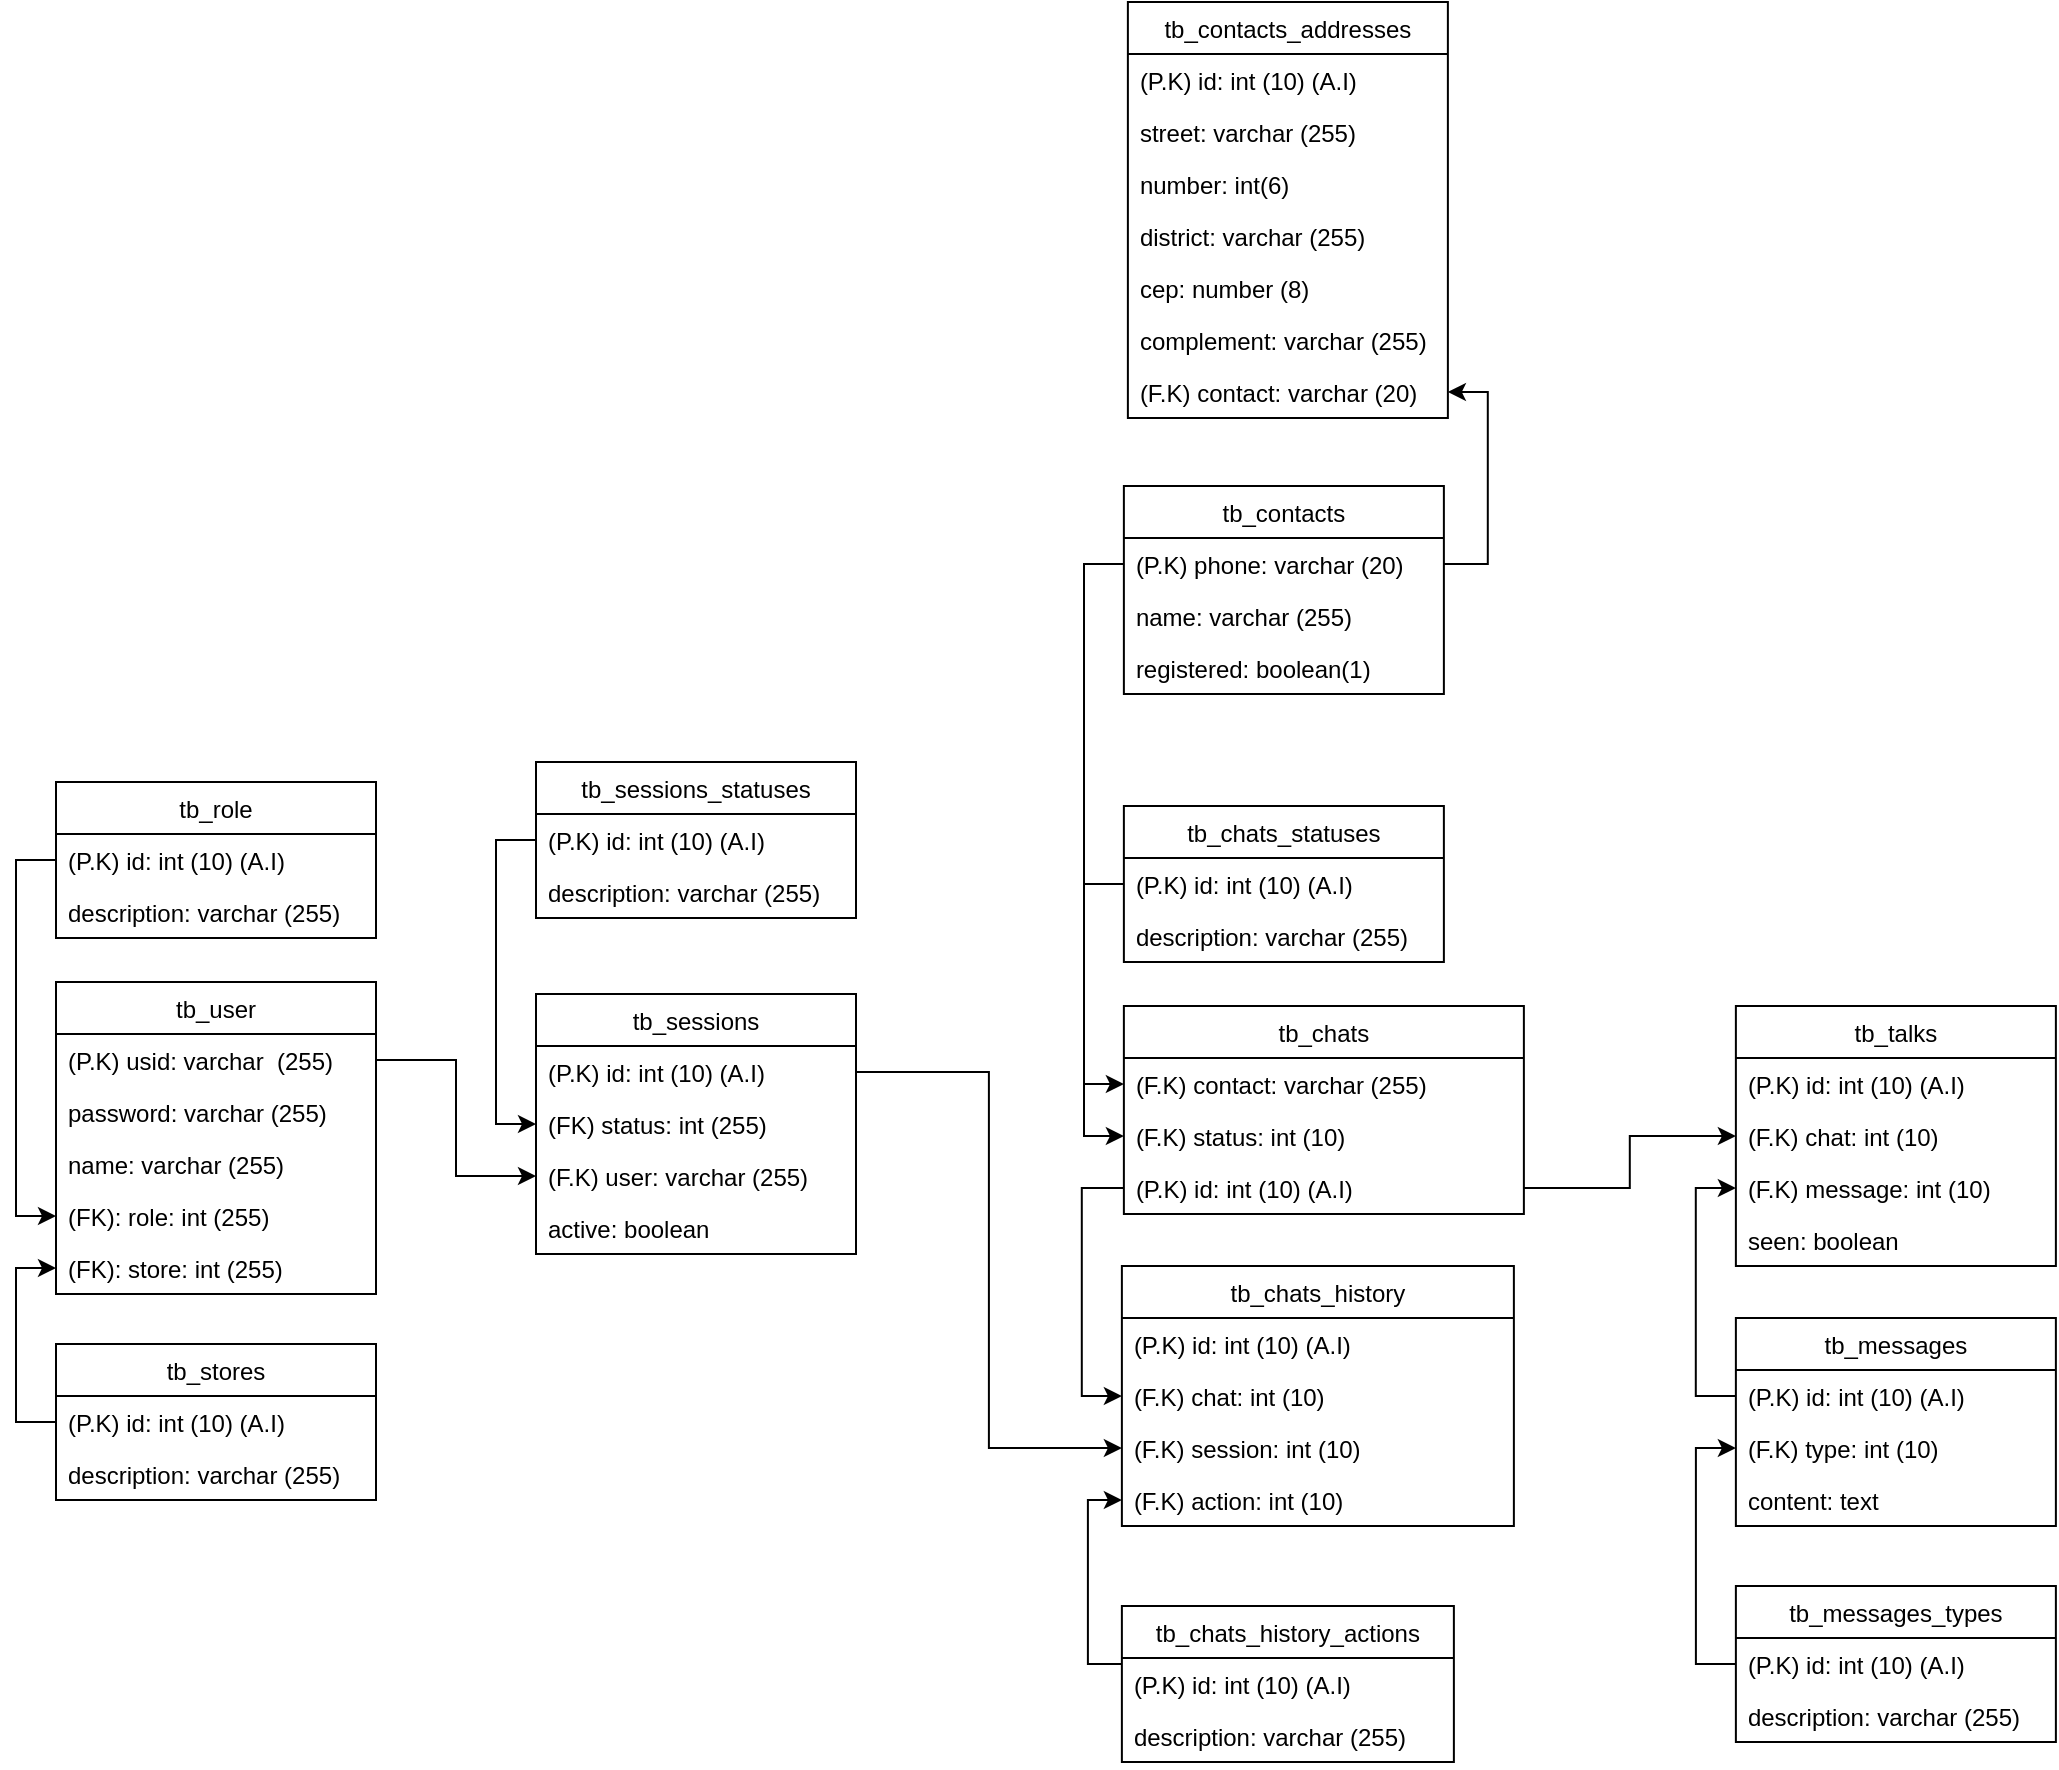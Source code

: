 <mxfile version="20.8.16" type="device"><diagram id="2EcTxf1iNhqxiwhbjNXl" name="Página-1"><mxGraphModel dx="1098" dy="1827" grid="1" gridSize="10" guides="1" tooltips="1" connect="1" arrows="1" fold="1" page="1" pageScale="1" pageWidth="827" pageHeight="1169" math="0" shadow="0"><root><mxCell id="0"/><mxCell id="1" parent="0"/><mxCell id="K1PLy7R-5NIHzpUvjpQg-1" value="tb_user" style="swimlane;fontStyle=0;childLayout=stackLayout;horizontal=1;startSize=26;fillColor=none;horizontalStack=0;resizeParent=1;resizeParentMax=0;resizeLast=0;collapsible=1;marginBottom=0;" parent="1" vertex="1"><mxGeometry x="160" y="230" width="160" height="156" as="geometry"/></mxCell><mxCell id="K1PLy7R-5NIHzpUvjpQg-2" value="(P.K) usid: varchar  (255)" style="text;strokeColor=none;fillColor=none;align=left;verticalAlign=top;spacingLeft=4;spacingRight=4;overflow=hidden;rotatable=0;points=[[0,0.5],[1,0.5]];portConstraint=eastwest;" parent="K1PLy7R-5NIHzpUvjpQg-1" vertex="1"><mxGeometry y="26" width="160" height="26" as="geometry"/></mxCell><mxCell id="K1PLy7R-5NIHzpUvjpQg-3" value="password: varchar (255)" style="text;strokeColor=none;fillColor=none;align=left;verticalAlign=top;spacingLeft=4;spacingRight=4;overflow=hidden;rotatable=0;points=[[0,0.5],[1,0.5]];portConstraint=eastwest;" parent="K1PLy7R-5NIHzpUvjpQg-1" vertex="1"><mxGeometry y="52" width="160" height="26" as="geometry"/></mxCell><mxCell id="K1PLy7R-5NIHzpUvjpQg-4" value="name: varchar (255)" style="text;strokeColor=none;fillColor=none;align=left;verticalAlign=top;spacingLeft=4;spacingRight=4;overflow=hidden;rotatable=0;points=[[0,0.5],[1,0.5]];portConstraint=eastwest;" parent="K1PLy7R-5NIHzpUvjpQg-1" vertex="1"><mxGeometry y="78" width="160" height="26" as="geometry"/></mxCell><mxCell id="K1PLy7R-5NIHzpUvjpQg-5" value="(FK): role: int (255)" style="text;strokeColor=none;fillColor=none;align=left;verticalAlign=top;spacingLeft=4;spacingRight=4;overflow=hidden;rotatable=0;points=[[0,0.5],[1,0.5]];portConstraint=eastwest;" parent="K1PLy7R-5NIHzpUvjpQg-1" vertex="1"><mxGeometry y="104" width="160" height="26" as="geometry"/></mxCell><mxCell id="ibkgwpEiyWrWjp9flBz_-4" value="(FK): store: int (255)" style="text;strokeColor=none;fillColor=none;align=left;verticalAlign=top;spacingLeft=4;spacingRight=4;overflow=hidden;rotatable=0;points=[[0,0.5],[1,0.5]];portConstraint=eastwest;" vertex="1" parent="K1PLy7R-5NIHzpUvjpQg-1"><mxGeometry y="130" width="160" height="26" as="geometry"/></mxCell><mxCell id="K1PLy7R-5NIHzpUvjpQg-6" value="tb_role" style="swimlane;fontStyle=0;childLayout=stackLayout;horizontal=1;startSize=26;fillColor=none;horizontalStack=0;resizeParent=1;resizeParentMax=0;resizeLast=0;collapsible=1;marginBottom=0;" parent="1" vertex="1"><mxGeometry x="160" y="130" width="160" height="78" as="geometry"/></mxCell><mxCell id="K1PLy7R-5NIHzpUvjpQg-7" value="(P.K) id: int (10) (A.I)" style="text;strokeColor=none;fillColor=none;align=left;verticalAlign=top;spacingLeft=4;spacingRight=4;overflow=hidden;rotatable=0;points=[[0,0.5],[1,0.5]];portConstraint=eastwest;" parent="K1PLy7R-5NIHzpUvjpQg-6" vertex="1"><mxGeometry y="26" width="160" height="26" as="geometry"/></mxCell><mxCell id="K1PLy7R-5NIHzpUvjpQg-8" value="description: varchar (255)" style="text;strokeColor=none;fillColor=none;align=left;verticalAlign=top;spacingLeft=4;spacingRight=4;overflow=hidden;rotatable=0;points=[[0,0.5],[1,0.5]];portConstraint=eastwest;" parent="K1PLy7R-5NIHzpUvjpQg-6" vertex="1"><mxGeometry y="52" width="160" height="26" as="geometry"/></mxCell><mxCell id="K1PLy7R-5NIHzpUvjpQg-10" style="edgeStyle=orthogonalEdgeStyle;rounded=0;orthogonalLoop=1;jettySize=auto;html=1;entryX=0;entryY=0.5;entryDx=0;entryDy=0;" parent="1" source="K1PLy7R-5NIHzpUvjpQg-7" target="K1PLy7R-5NIHzpUvjpQg-5" edge="1"><mxGeometry relative="1" as="geometry"/></mxCell><mxCell id="K1PLy7R-5NIHzpUvjpQg-11" value="tb_chats" style="swimlane;fontStyle=0;childLayout=stackLayout;horizontal=1;startSize=26;fillColor=none;horizontalStack=0;resizeParent=1;resizeParentMax=0;resizeLast=0;collapsible=1;marginBottom=0;" parent="1" vertex="1"><mxGeometry x="693.94" y="242" width="200" height="104" as="geometry"/></mxCell><mxCell id="K1PLy7R-5NIHzpUvjpQg-14" value="(F.K) contact: varchar (255)" style="text;strokeColor=none;fillColor=none;align=left;verticalAlign=top;spacingLeft=4;spacingRight=4;overflow=hidden;rotatable=0;points=[[0,0.5],[1,0.5]];portConstraint=eastwest;" parent="K1PLy7R-5NIHzpUvjpQg-11" vertex="1"><mxGeometry y="26" width="200" height="26" as="geometry"/></mxCell><mxCell id="K1PLy7R-5NIHzpUvjpQg-13" value="(F.K) status: int (10)" style="text;strokeColor=none;fillColor=none;align=left;verticalAlign=top;spacingLeft=4;spacingRight=4;overflow=hidden;rotatable=0;points=[[0,0.5],[1,0.5]];portConstraint=eastwest;" parent="K1PLy7R-5NIHzpUvjpQg-11" vertex="1"><mxGeometry y="52" width="200" height="26" as="geometry"/></mxCell><mxCell id="K1PLy7R-5NIHzpUvjpQg-12" value="(P.K) id: int (10) (A.I)" style="text;strokeColor=none;fillColor=none;align=left;verticalAlign=top;spacingLeft=4;spacingRight=4;overflow=hidden;rotatable=0;points=[[0,0.5],[1,0.5]];portConstraint=eastwest;" parent="K1PLy7R-5NIHzpUvjpQg-11" vertex="1"><mxGeometry y="78" width="200" height="26" as="geometry"/></mxCell><mxCell id="K1PLy7R-5NIHzpUvjpQg-19" value="tb_chats_statuses" style="swimlane;fontStyle=0;childLayout=stackLayout;horizontal=1;startSize=26;fillColor=none;horizontalStack=0;resizeParent=1;resizeParentMax=0;resizeLast=0;collapsible=1;marginBottom=0;" parent="1" vertex="1"><mxGeometry x="693.94" y="142" width="160" height="78" as="geometry"/></mxCell><mxCell id="K1PLy7R-5NIHzpUvjpQg-20" value="(P.K) id: int (10) (A.I)" style="text;strokeColor=none;fillColor=none;align=left;verticalAlign=top;spacingLeft=4;spacingRight=4;overflow=hidden;rotatable=0;points=[[0,0.5],[1,0.5]];portConstraint=eastwest;" parent="K1PLy7R-5NIHzpUvjpQg-19" vertex="1"><mxGeometry y="26" width="160" height="26" as="geometry"/></mxCell><mxCell id="K1PLy7R-5NIHzpUvjpQg-21" value="description: varchar (255)" style="text;strokeColor=none;fillColor=none;align=left;verticalAlign=top;spacingLeft=4;spacingRight=4;overflow=hidden;rotatable=0;points=[[0,0.5],[1,0.5]];portConstraint=eastwest;" parent="K1PLy7R-5NIHzpUvjpQg-19" vertex="1"><mxGeometry y="52" width="160" height="26" as="geometry"/></mxCell><mxCell id="K1PLy7R-5NIHzpUvjpQg-30" value="tb_contacts" style="swimlane;fontStyle=0;childLayout=stackLayout;horizontal=1;startSize=26;fillColor=none;horizontalStack=0;resizeParent=1;resizeParentMax=0;resizeLast=0;collapsible=1;marginBottom=0;" parent="1" vertex="1"><mxGeometry x="693.94" y="-18" width="160" height="104" as="geometry"/></mxCell><mxCell id="K1PLy7R-5NIHzpUvjpQg-31" value="(P.K) phone: varchar (20)" style="text;strokeColor=none;fillColor=none;align=left;verticalAlign=top;spacingLeft=4;spacingRight=4;overflow=hidden;rotatable=0;points=[[0,0.5],[1,0.5]];portConstraint=eastwest;" parent="K1PLy7R-5NIHzpUvjpQg-30" vertex="1"><mxGeometry y="26" width="160" height="26" as="geometry"/></mxCell><mxCell id="K1PLy7R-5NIHzpUvjpQg-32" value="name: varchar (255)" style="text;strokeColor=none;fillColor=none;align=left;verticalAlign=top;spacingLeft=4;spacingRight=4;overflow=hidden;rotatable=0;points=[[0,0.5],[1,0.5]];portConstraint=eastwest;" parent="K1PLy7R-5NIHzpUvjpQg-30" vertex="1"><mxGeometry y="52" width="160" height="26" as="geometry"/></mxCell><mxCell id="K1PLy7R-5NIHzpUvjpQg-34" value="registered: boolean(1)" style="text;strokeColor=none;fillColor=none;align=left;verticalAlign=top;spacingLeft=4;spacingRight=4;overflow=hidden;rotatable=0;points=[[0,0.5],[1,0.5]];portConstraint=eastwest;" parent="K1PLy7R-5NIHzpUvjpQg-30" vertex="1"><mxGeometry y="78" width="160" height="26" as="geometry"/></mxCell><mxCell id="K1PLy7R-5NIHzpUvjpQg-39" value="tb_chats_history" style="swimlane;fontStyle=0;childLayout=stackLayout;horizontal=1;startSize=26;fillColor=none;horizontalStack=0;resizeParent=1;resizeParentMax=0;resizeLast=0;collapsible=1;marginBottom=0;" parent="1" vertex="1"><mxGeometry x="692.94" y="372" width="196" height="130" as="geometry"/></mxCell><mxCell id="K1PLy7R-5NIHzpUvjpQg-40" value="(P.K) id: int (10) (A.I)" style="text;strokeColor=none;fillColor=none;align=left;verticalAlign=top;spacingLeft=4;spacingRight=4;overflow=hidden;rotatable=0;points=[[0,0.5],[1,0.5]];portConstraint=eastwest;" parent="K1PLy7R-5NIHzpUvjpQg-39" vertex="1"><mxGeometry y="26" width="196" height="26" as="geometry"/></mxCell><mxCell id="K1PLy7R-5NIHzpUvjpQg-41" value="(F.K) chat: int (10)" style="text;strokeColor=none;fillColor=none;align=left;verticalAlign=top;spacingLeft=4;spacingRight=4;overflow=hidden;rotatable=0;points=[[0,0.5],[1,0.5]];portConstraint=eastwest;" parent="K1PLy7R-5NIHzpUvjpQg-39" vertex="1"><mxGeometry y="52" width="196" height="26" as="geometry"/></mxCell><mxCell id="K1PLy7R-5NIHzpUvjpQg-43" value="(F.K) session: int (10)" style="text;strokeColor=none;fillColor=none;align=left;verticalAlign=top;spacingLeft=4;spacingRight=4;overflow=hidden;rotatable=0;points=[[0,0.5],[1,0.5]];portConstraint=eastwest;" parent="K1PLy7R-5NIHzpUvjpQg-39" vertex="1"><mxGeometry y="78" width="196" height="26" as="geometry"/></mxCell><mxCell id="K1PLy7R-5NIHzpUvjpQg-42" value="(F.K) action: int (10)" style="text;strokeColor=none;fillColor=none;align=left;verticalAlign=top;spacingLeft=4;spacingRight=4;overflow=hidden;rotatable=0;points=[[0,0.5],[1,0.5]];portConstraint=eastwest;" parent="K1PLy7R-5NIHzpUvjpQg-39" vertex="1"><mxGeometry y="104" width="196" height="26" as="geometry"/></mxCell><mxCell id="K1PLy7R-5NIHzpUvjpQg-48" value="tb_chats_history_actions" style="swimlane;fontStyle=0;childLayout=stackLayout;horizontal=1;startSize=26;fillColor=none;horizontalStack=0;resizeParent=1;resizeParentMax=0;resizeLast=0;collapsible=1;marginBottom=0;" parent="1" vertex="1"><mxGeometry x="692.94" y="542" width="166" height="78" as="geometry"/></mxCell><mxCell id="K1PLy7R-5NIHzpUvjpQg-49" value="(P.K) id: int (10) (A.I)" style="text;strokeColor=none;fillColor=none;align=left;verticalAlign=top;spacingLeft=4;spacingRight=4;overflow=hidden;rotatable=0;points=[[0,0.5],[1,0.5]];portConstraint=eastwest;" parent="K1PLy7R-5NIHzpUvjpQg-48" vertex="1"><mxGeometry y="26" width="166" height="26" as="geometry"/></mxCell><mxCell id="K1PLy7R-5NIHzpUvjpQg-50" value="description: varchar (255)" style="text;strokeColor=none;fillColor=none;align=left;verticalAlign=top;spacingLeft=4;spacingRight=4;overflow=hidden;rotatable=0;points=[[0,0.5],[1,0.5]];portConstraint=eastwest;" parent="K1PLy7R-5NIHzpUvjpQg-48" vertex="1"><mxGeometry y="52" width="166" height="26" as="geometry"/></mxCell><mxCell id="K1PLy7R-5NIHzpUvjpQg-58" style="edgeStyle=orthogonalEdgeStyle;rounded=0;orthogonalLoop=1;jettySize=auto;html=1;entryX=0;entryY=0.5;entryDx=0;entryDy=0;" parent="1" source="K1PLy7R-5NIHzpUvjpQg-49" target="K1PLy7R-5NIHzpUvjpQg-42" edge="1"><mxGeometry relative="1" as="geometry"><Array as="points"><mxPoint x="675.94" y="571"/><mxPoint x="675.94" y="489"/></Array></mxGeometry></mxCell><mxCell id="K1PLy7R-5NIHzpUvjpQg-61" value="tb_talks" style="swimlane;fontStyle=0;childLayout=stackLayout;horizontal=1;startSize=26;fillColor=none;horizontalStack=0;resizeParent=1;resizeParentMax=0;resizeLast=0;collapsible=1;marginBottom=0;" parent="1" vertex="1"><mxGeometry x="999.94" y="242" width="160" height="130" as="geometry"/></mxCell><mxCell id="K1PLy7R-5NIHzpUvjpQg-62" value="(P.K) id: int (10) (A.I)" style="text;strokeColor=none;fillColor=none;align=left;verticalAlign=top;spacingLeft=4;spacingRight=4;overflow=hidden;rotatable=0;points=[[0,0.5],[1,0.5]];portConstraint=eastwest;" parent="K1PLy7R-5NIHzpUvjpQg-61" vertex="1"><mxGeometry y="26" width="160" height="26" as="geometry"/></mxCell><mxCell id="K1PLy7R-5NIHzpUvjpQg-63" value="(F.K) chat: int (10)" style="text;strokeColor=none;fillColor=none;align=left;verticalAlign=top;spacingLeft=4;spacingRight=4;overflow=hidden;rotatable=0;points=[[0,0.5],[1,0.5]];portConstraint=eastwest;" parent="K1PLy7R-5NIHzpUvjpQg-61" vertex="1"><mxGeometry y="52" width="160" height="26" as="geometry"/></mxCell><mxCell id="K1PLy7R-5NIHzpUvjpQg-66" value="(F.K) message: int (10)" style="text;strokeColor=none;fillColor=none;align=left;verticalAlign=top;spacingLeft=4;spacingRight=4;overflow=hidden;rotatable=0;points=[[0,0.5],[1,0.5]];portConstraint=eastwest;" parent="K1PLy7R-5NIHzpUvjpQg-61" vertex="1"><mxGeometry y="78" width="160" height="26" as="geometry"/></mxCell><mxCell id="K1PLy7R-5NIHzpUvjpQg-64" value="seen: boolean" style="text;strokeColor=none;fillColor=none;align=left;verticalAlign=top;spacingLeft=4;spacingRight=4;overflow=hidden;rotatable=0;points=[[0,0.5],[1,0.5]];portConstraint=eastwest;" parent="K1PLy7R-5NIHzpUvjpQg-61" vertex="1"><mxGeometry y="104" width="160" height="26" as="geometry"/></mxCell><mxCell id="K1PLy7R-5NIHzpUvjpQg-67" style="edgeStyle=orthogonalEdgeStyle;rounded=0;orthogonalLoop=1;jettySize=auto;html=1;entryX=0;entryY=0.5;entryDx=0;entryDy=0;" parent="1" source="K1PLy7R-5NIHzpUvjpQg-12" target="K1PLy7R-5NIHzpUvjpQg-63" edge="1"><mxGeometry relative="1" as="geometry"/></mxCell><mxCell id="K1PLy7R-5NIHzpUvjpQg-76" style="edgeStyle=orthogonalEdgeStyle;rounded=0;orthogonalLoop=1;jettySize=auto;html=1;entryX=0;entryY=0.5;entryDx=0;entryDy=0;" parent="1" source="K1PLy7R-5NIHzpUvjpQg-68" target="K1PLy7R-5NIHzpUvjpQg-73" edge="1"><mxGeometry relative="1" as="geometry"><Array as="points"><mxPoint x="979.94" y="571"/><mxPoint x="979.94" y="463"/></Array></mxGeometry></mxCell><mxCell id="K1PLy7R-5NIHzpUvjpQg-68" value="tb_messages_types" style="swimlane;fontStyle=0;childLayout=stackLayout;horizontal=1;startSize=26;fillColor=none;horizontalStack=0;resizeParent=1;resizeParentMax=0;resizeLast=0;collapsible=1;marginBottom=0;" parent="1" vertex="1"><mxGeometry x="999.94" y="532" width="160" height="78" as="geometry"/></mxCell><mxCell id="K1PLy7R-5NIHzpUvjpQg-69" value="(P.K) id: int (10) (A.I)" style="text;strokeColor=none;fillColor=none;align=left;verticalAlign=top;spacingLeft=4;spacingRight=4;overflow=hidden;rotatable=0;points=[[0,0.5],[1,0.5]];portConstraint=eastwest;" parent="K1PLy7R-5NIHzpUvjpQg-68" vertex="1"><mxGeometry y="26" width="160" height="26" as="geometry"/></mxCell><mxCell id="K1PLy7R-5NIHzpUvjpQg-70" value="description: varchar (255)" style="text;strokeColor=none;fillColor=none;align=left;verticalAlign=top;spacingLeft=4;spacingRight=4;overflow=hidden;rotatable=0;points=[[0,0.5],[1,0.5]];portConstraint=eastwest;" parent="K1PLy7R-5NIHzpUvjpQg-68" vertex="1"><mxGeometry y="52" width="160" height="26" as="geometry"/></mxCell><mxCell id="K1PLy7R-5NIHzpUvjpQg-71" value="tb_messages" style="swimlane;fontStyle=0;childLayout=stackLayout;horizontal=1;startSize=26;fillColor=none;horizontalStack=0;resizeParent=1;resizeParentMax=0;resizeLast=0;collapsible=1;marginBottom=0;" parent="1" vertex="1"><mxGeometry x="999.94" y="398" width="160" height="104" as="geometry"/></mxCell><mxCell id="K1PLy7R-5NIHzpUvjpQg-72" value="(P.K) id: int (10) (A.I)" style="text;strokeColor=none;fillColor=none;align=left;verticalAlign=top;spacingLeft=4;spacingRight=4;overflow=hidden;rotatable=0;points=[[0,0.5],[1,0.5]];portConstraint=eastwest;" parent="K1PLy7R-5NIHzpUvjpQg-71" vertex="1"><mxGeometry y="26" width="160" height="26" as="geometry"/></mxCell><mxCell id="K1PLy7R-5NIHzpUvjpQg-73" value="(F.K) type: int (10)" style="text;strokeColor=none;fillColor=none;align=left;verticalAlign=top;spacingLeft=4;spacingRight=4;overflow=hidden;rotatable=0;points=[[0,0.5],[1,0.5]];portConstraint=eastwest;" parent="K1PLy7R-5NIHzpUvjpQg-71" vertex="1"><mxGeometry y="52" width="160" height="26" as="geometry"/></mxCell><mxCell id="K1PLy7R-5NIHzpUvjpQg-74" value="content: text" style="text;strokeColor=none;fillColor=none;align=left;verticalAlign=top;spacingLeft=4;spacingRight=4;overflow=hidden;rotatable=0;points=[[0,0.5],[1,0.5]];portConstraint=eastwest;" parent="K1PLy7R-5NIHzpUvjpQg-71" vertex="1"><mxGeometry y="78" width="160" height="26" as="geometry"/></mxCell><mxCell id="K1PLy7R-5NIHzpUvjpQg-77" style="edgeStyle=orthogonalEdgeStyle;rounded=0;orthogonalLoop=1;jettySize=auto;html=1;entryX=0;entryY=0.5;entryDx=0;entryDy=0;" parent="1" source="K1PLy7R-5NIHzpUvjpQg-72" target="K1PLy7R-5NIHzpUvjpQg-66" edge="1"><mxGeometry relative="1" as="geometry"/></mxCell><mxCell id="3fokAXjPb4UnyvC5-uQR-1" value="tb_sessions" style="swimlane;fontStyle=0;childLayout=stackLayout;horizontal=1;startSize=26;fillColor=none;horizontalStack=0;resizeParent=1;resizeParentMax=0;resizeLast=0;collapsible=1;marginBottom=0;" parent="1" vertex="1"><mxGeometry x="400" y="236" width="160" height="130" as="geometry"/></mxCell><mxCell id="3fokAXjPb4UnyvC5-uQR-2" value="(P.K) id: int (10) (A.I)" style="text;strokeColor=none;fillColor=none;align=left;verticalAlign=top;spacingLeft=4;spacingRight=4;overflow=hidden;rotatable=0;points=[[0,0.5],[1,0.5]];portConstraint=eastwest;" parent="3fokAXjPb4UnyvC5-uQR-1" vertex="1"><mxGeometry y="26" width="160" height="26" as="geometry"/></mxCell><mxCell id="3fokAXjPb4UnyvC5-uQR-5" value="(FK) status: int (255)" style="text;strokeColor=none;fillColor=none;align=left;verticalAlign=top;spacingLeft=4;spacingRight=4;overflow=hidden;rotatable=0;points=[[0,0.5],[1,0.5]];portConstraint=eastwest;" parent="3fokAXjPb4UnyvC5-uQR-1" vertex="1"><mxGeometry y="52" width="160" height="26" as="geometry"/></mxCell><mxCell id="3fokAXjPb4UnyvC5-uQR-4" value="(F.K) user: varchar (255)" style="text;strokeColor=none;fillColor=none;align=left;verticalAlign=top;spacingLeft=4;spacingRight=4;overflow=hidden;rotatable=0;points=[[0,0.5],[1,0.5]];portConstraint=eastwest;" parent="3fokAXjPb4UnyvC5-uQR-1" vertex="1"><mxGeometry y="78" width="160" height="26" as="geometry"/></mxCell><mxCell id="3fokAXjPb4UnyvC5-uQR-6" value="active: boolean" style="text;strokeColor=none;fillColor=none;align=left;verticalAlign=top;spacingLeft=4;spacingRight=4;overflow=hidden;rotatable=0;points=[[0,0.5],[1,0.5]];portConstraint=eastwest;" parent="3fokAXjPb4UnyvC5-uQR-1" vertex="1"><mxGeometry y="104" width="160" height="26" as="geometry"/></mxCell><mxCell id="3fokAXjPb4UnyvC5-uQR-7" value="tb_sessions_statuses" style="swimlane;fontStyle=0;childLayout=stackLayout;horizontal=1;startSize=26;fillColor=none;horizontalStack=0;resizeParent=1;resizeParentMax=0;resizeLast=0;collapsible=1;marginBottom=0;" parent="1" vertex="1"><mxGeometry x="400" y="120" width="160" height="78" as="geometry"/></mxCell><mxCell id="3fokAXjPb4UnyvC5-uQR-8" value="(P.K) id: int (10) (A.I)" style="text;strokeColor=none;fillColor=none;align=left;verticalAlign=top;spacingLeft=4;spacingRight=4;overflow=hidden;rotatable=0;points=[[0,0.5],[1,0.5]];portConstraint=eastwest;" parent="3fokAXjPb4UnyvC5-uQR-7" vertex="1"><mxGeometry y="26" width="160" height="26" as="geometry"/></mxCell><mxCell id="3fokAXjPb4UnyvC5-uQR-9" value="description: varchar (255)" style="text;strokeColor=none;fillColor=none;align=left;verticalAlign=top;spacingLeft=4;spacingRight=4;overflow=hidden;rotatable=0;points=[[0,0.5],[1,0.5]];portConstraint=eastwest;" parent="3fokAXjPb4UnyvC5-uQR-7" vertex="1"><mxGeometry y="52" width="160" height="26" as="geometry"/></mxCell><mxCell id="3fokAXjPb4UnyvC5-uQR-11" style="edgeStyle=orthogonalEdgeStyle;rounded=0;orthogonalLoop=1;jettySize=auto;html=1;entryX=0;entryY=0.5;entryDx=0;entryDy=0;" parent="1" source="3fokAXjPb4UnyvC5-uQR-8" target="3fokAXjPb4UnyvC5-uQR-5" edge="1"><mxGeometry relative="1" as="geometry"/></mxCell><mxCell id="3fokAXjPb4UnyvC5-uQR-12" style="edgeStyle=orthogonalEdgeStyle;rounded=0;orthogonalLoop=1;jettySize=auto;html=1;entryX=0;entryY=0.5;entryDx=0;entryDy=0;" parent="1" source="K1PLy7R-5NIHzpUvjpQg-2" target="3fokAXjPb4UnyvC5-uQR-4" edge="1"><mxGeometry relative="1" as="geometry"/></mxCell><mxCell id="3fokAXjPb4UnyvC5-uQR-13" style="edgeStyle=orthogonalEdgeStyle;rounded=0;orthogonalLoop=1;jettySize=auto;html=1;entryX=0;entryY=0.5;entryDx=0;entryDy=0;" parent="1" source="K1PLy7R-5NIHzpUvjpQg-12" target="K1PLy7R-5NIHzpUvjpQg-41" edge="1"><mxGeometry relative="1" as="geometry"/></mxCell><mxCell id="3fokAXjPb4UnyvC5-uQR-14" style="edgeStyle=orthogonalEdgeStyle;rounded=0;orthogonalLoop=1;jettySize=auto;html=1;entryX=0;entryY=0.5;entryDx=0;entryDy=0;" parent="1" source="K1PLy7R-5NIHzpUvjpQg-20" target="K1PLy7R-5NIHzpUvjpQg-13" edge="1"><mxGeometry relative="1" as="geometry"><Array as="points"><mxPoint x="674" y="181"/><mxPoint x="674" y="307"/></Array></mxGeometry></mxCell><mxCell id="3fokAXjPb4UnyvC5-uQR-15" style="edgeStyle=orthogonalEdgeStyle;rounded=0;orthogonalLoop=1;jettySize=auto;html=1;entryX=0;entryY=0.5;entryDx=0;entryDy=0;" parent="1" source="K1PLy7R-5NIHzpUvjpQg-31" target="K1PLy7R-5NIHzpUvjpQg-14" edge="1"><mxGeometry relative="1" as="geometry"><Array as="points"><mxPoint x="674" y="21"/><mxPoint x="674" y="281"/></Array></mxGeometry></mxCell><mxCell id="3fokAXjPb4UnyvC5-uQR-16" style="edgeStyle=orthogonalEdgeStyle;rounded=0;orthogonalLoop=1;jettySize=auto;html=1;entryX=0;entryY=0.5;entryDx=0;entryDy=0;" parent="1" source="3fokAXjPb4UnyvC5-uQR-2" target="K1PLy7R-5NIHzpUvjpQg-43" edge="1"><mxGeometry relative="1" as="geometry"/></mxCell><mxCell id="3fokAXjPb4UnyvC5-uQR-17" value="tb_contacts_addresses" style="swimlane;fontStyle=0;childLayout=stackLayout;horizontal=1;startSize=26;fillColor=none;horizontalStack=0;resizeParent=1;resizeParentMax=0;resizeLast=0;collapsible=1;marginBottom=0;" parent="1" vertex="1"><mxGeometry x="695.94" y="-260" width="160" height="208" as="geometry"/></mxCell><mxCell id="3fokAXjPb4UnyvC5-uQR-18" value="(P.K) id: int (10) (A.I)" style="text;strokeColor=none;fillColor=none;align=left;verticalAlign=top;spacingLeft=4;spacingRight=4;overflow=hidden;rotatable=0;points=[[0,0.5],[1,0.5]];portConstraint=eastwest;" parent="3fokAXjPb4UnyvC5-uQR-17" vertex="1"><mxGeometry y="26" width="160" height="26" as="geometry"/></mxCell><mxCell id="3fokAXjPb4UnyvC5-uQR-19" value="street: varchar (255)" style="text;strokeColor=none;fillColor=none;align=left;verticalAlign=top;spacingLeft=4;spacingRight=4;overflow=hidden;rotatable=0;points=[[0,0.5],[1,0.5]];portConstraint=eastwest;" parent="3fokAXjPb4UnyvC5-uQR-17" vertex="1"><mxGeometry y="52" width="160" height="26" as="geometry"/></mxCell><mxCell id="3fokAXjPb4UnyvC5-uQR-20" value="number: int(6)" style="text;strokeColor=none;fillColor=none;align=left;verticalAlign=top;spacingLeft=4;spacingRight=4;overflow=hidden;rotatable=0;points=[[0,0.5],[1,0.5]];portConstraint=eastwest;" parent="3fokAXjPb4UnyvC5-uQR-17" vertex="1"><mxGeometry y="78" width="160" height="26" as="geometry"/></mxCell><mxCell id="3fokAXjPb4UnyvC5-uQR-21" value="district: varchar (255)" style="text;strokeColor=none;fillColor=none;align=left;verticalAlign=top;spacingLeft=4;spacingRight=4;overflow=hidden;rotatable=0;points=[[0,0.5],[1,0.5]];portConstraint=eastwest;" parent="3fokAXjPb4UnyvC5-uQR-17" vertex="1"><mxGeometry y="104" width="160" height="26" as="geometry"/></mxCell><mxCell id="3fokAXjPb4UnyvC5-uQR-22" value="cep: number (8)" style="text;strokeColor=none;fillColor=none;align=left;verticalAlign=top;spacingLeft=4;spacingRight=4;overflow=hidden;rotatable=0;points=[[0,0.5],[1,0.5]];portConstraint=eastwest;" parent="3fokAXjPb4UnyvC5-uQR-17" vertex="1"><mxGeometry y="130" width="160" height="26" as="geometry"/></mxCell><mxCell id="3fokAXjPb4UnyvC5-uQR-23" value="complement: varchar (255)" style="text;strokeColor=none;fillColor=none;align=left;verticalAlign=top;spacingLeft=4;spacingRight=4;overflow=hidden;rotatable=0;points=[[0,0.5],[1,0.5]];portConstraint=eastwest;" parent="3fokAXjPb4UnyvC5-uQR-17" vertex="1"><mxGeometry y="156" width="160" height="26" as="geometry"/></mxCell><mxCell id="3fokAXjPb4UnyvC5-uQR-24" value="(F.K) contact: varchar (20)" style="text;strokeColor=none;fillColor=none;align=left;verticalAlign=top;spacingLeft=4;spacingRight=4;overflow=hidden;rotatable=0;points=[[0,0.5],[1,0.5]];portConstraint=eastwest;" parent="3fokAXjPb4UnyvC5-uQR-17" vertex="1"><mxGeometry y="182" width="160" height="26" as="geometry"/></mxCell><mxCell id="3fokAXjPb4UnyvC5-uQR-25" style="edgeStyle=orthogonalEdgeStyle;rounded=0;orthogonalLoop=1;jettySize=auto;html=1;entryX=1;entryY=0.5;entryDx=0;entryDy=0;" parent="1" source="K1PLy7R-5NIHzpUvjpQg-31" target="3fokAXjPb4UnyvC5-uQR-24" edge="1"><mxGeometry relative="1" as="geometry"/></mxCell><mxCell id="ibkgwpEiyWrWjp9flBz_-1" value="tb_stores" style="swimlane;fontStyle=0;childLayout=stackLayout;horizontal=1;startSize=26;fillColor=none;horizontalStack=0;resizeParent=1;resizeParentMax=0;resizeLast=0;collapsible=1;marginBottom=0;" vertex="1" parent="1"><mxGeometry x="160" y="411" width="160" height="78" as="geometry"/></mxCell><mxCell id="ibkgwpEiyWrWjp9flBz_-2" value="(P.K) id: int (10) (A.I)" style="text;strokeColor=none;fillColor=none;align=left;verticalAlign=top;spacingLeft=4;spacingRight=4;overflow=hidden;rotatable=0;points=[[0,0.5],[1,0.5]];portConstraint=eastwest;" vertex="1" parent="ibkgwpEiyWrWjp9flBz_-1"><mxGeometry y="26" width="160" height="26" as="geometry"/></mxCell><mxCell id="ibkgwpEiyWrWjp9flBz_-3" value="description: varchar (255)" style="text;strokeColor=none;fillColor=none;align=left;verticalAlign=top;spacingLeft=4;spacingRight=4;overflow=hidden;rotatable=0;points=[[0,0.5],[1,0.5]];portConstraint=eastwest;" vertex="1" parent="ibkgwpEiyWrWjp9flBz_-1"><mxGeometry y="52" width="160" height="26" as="geometry"/></mxCell><mxCell id="ibkgwpEiyWrWjp9flBz_-5" style="edgeStyle=orthogonalEdgeStyle;rounded=0;orthogonalLoop=1;jettySize=auto;html=1;entryX=0;entryY=0.5;entryDx=0;entryDy=0;" edge="1" parent="1" source="ibkgwpEiyWrWjp9flBz_-2" target="ibkgwpEiyWrWjp9flBz_-4"><mxGeometry relative="1" as="geometry"><Array as="points"><mxPoint x="140" y="450"/><mxPoint x="140" y="373"/></Array></mxGeometry></mxCell></root></mxGraphModel></diagram></mxfile>